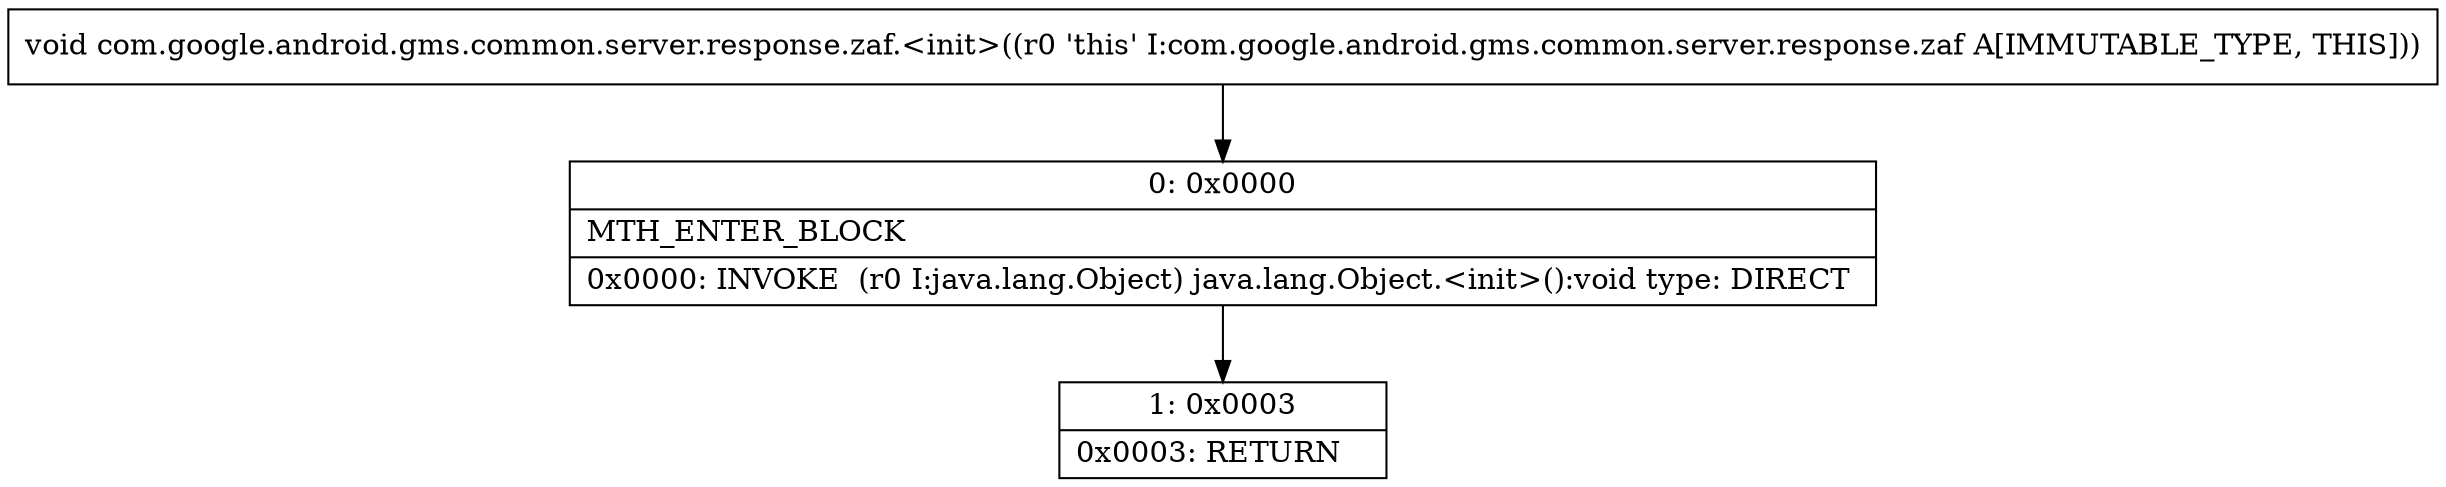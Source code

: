 digraph "CFG forcom.google.android.gms.common.server.response.zaf.\<init\>()V" {
Node_0 [shape=record,label="{0\:\ 0x0000|MTH_ENTER_BLOCK\l|0x0000: INVOKE  (r0 I:java.lang.Object) java.lang.Object.\<init\>():void type: DIRECT \l}"];
Node_1 [shape=record,label="{1\:\ 0x0003|0x0003: RETURN   \l}"];
MethodNode[shape=record,label="{void com.google.android.gms.common.server.response.zaf.\<init\>((r0 'this' I:com.google.android.gms.common.server.response.zaf A[IMMUTABLE_TYPE, THIS])) }"];
MethodNode -> Node_0;
Node_0 -> Node_1;
}

